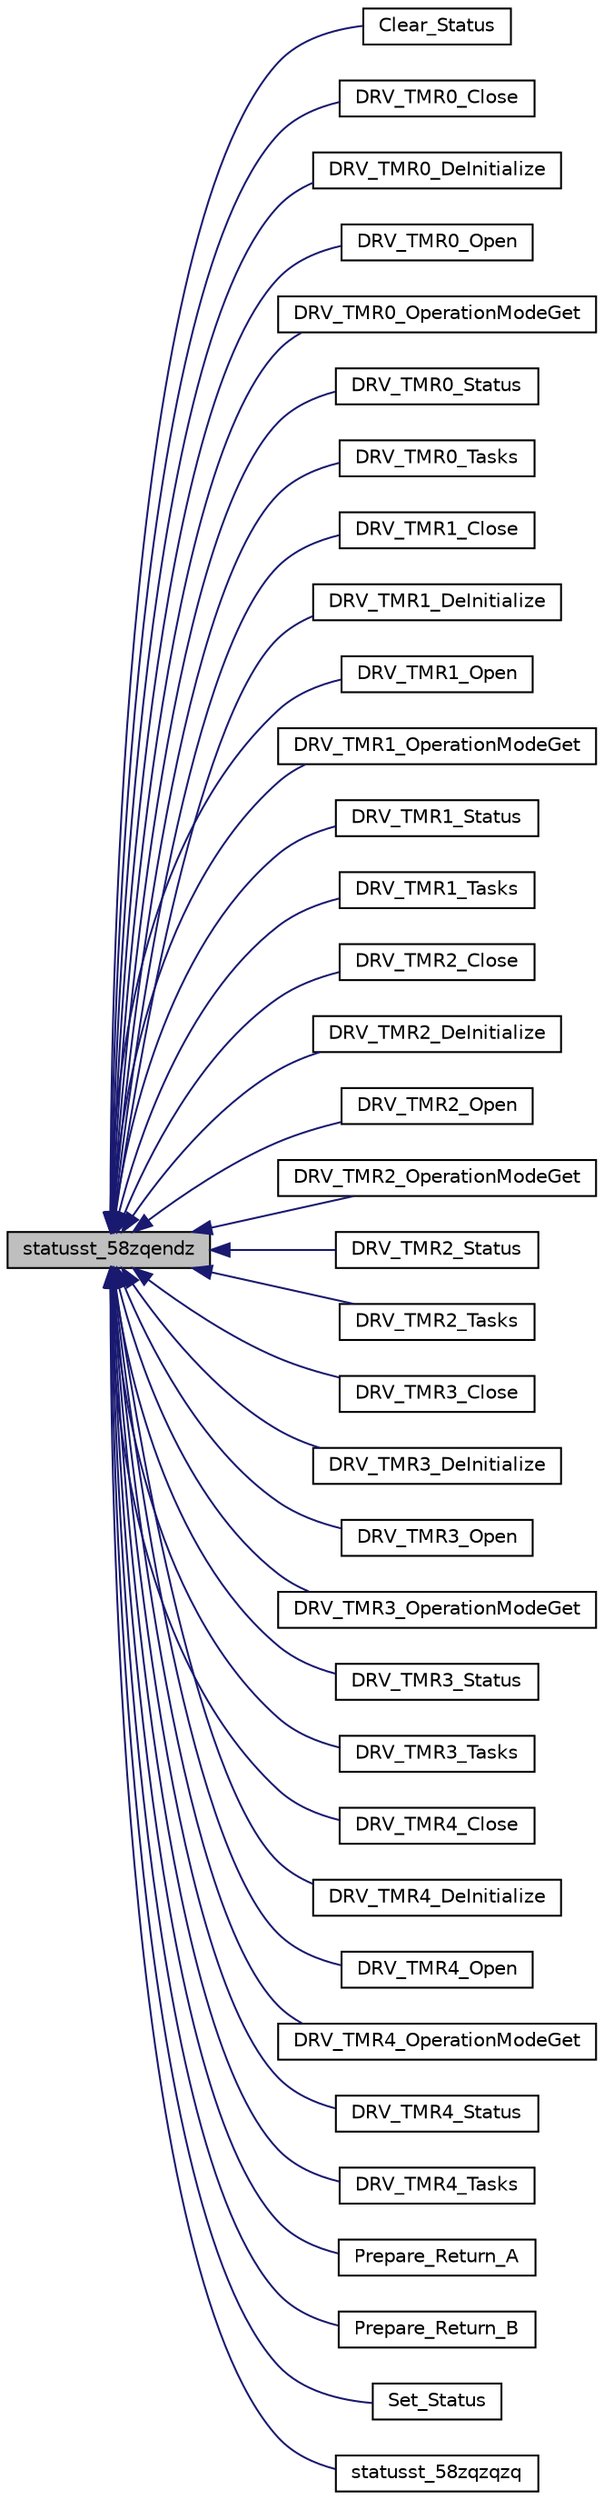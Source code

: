 digraph "statusst_58zqendz"
{
  edge [fontname="Helvetica",fontsize="10",labelfontname="Helvetica",labelfontsize="10"];
  node [fontname="Helvetica",fontsize="10",shape=record];
  rankdir="LR";
  Node1742 [label="statusst_58zqendz",height=0.2,width=0.4,color="black", fillcolor="grey75", style="filled", fontcolor="black"];
  Node1742 -> Node1743 [dir="back",color="midnightblue",fontsize="10",style="solid",fontname="Helvetica"];
  Node1743 [label="Clear_Status",height=0.2,width=0.4,color="black", fillcolor="white", style="filled",URL="$statusst_8h.html#a3a9ea2a910b701830e828a9e6d53b636"];
  Node1742 -> Node1744 [dir="back",color="midnightblue",fontsize="10",style="solid",fontname="Helvetica"];
  Node1744 [label="DRV_TMR0_Close",height=0.2,width=0.4,color="black", fillcolor="white", style="filled",URL="$inszt__statusst_8c.html#a32eae35a1e64a44969e70c746ec9cdc2"];
  Node1742 -> Node1745 [dir="back",color="midnightblue",fontsize="10",style="solid",fontname="Helvetica"];
  Node1745 [label="DRV_TMR0_DeInitialize",height=0.2,width=0.4,color="black", fillcolor="white", style="filled",URL="$inszt__statusst_8c.html#ac35e22ce2277246569aa15a0142f42de"];
  Node1742 -> Node1746 [dir="back",color="midnightblue",fontsize="10",style="solid",fontname="Helvetica"];
  Node1746 [label="DRV_TMR0_Open",height=0.2,width=0.4,color="black", fillcolor="white", style="filled",URL="$inszt__statusst_8c.html#a6185be0b1acc5308100e9c168c6d9882"];
  Node1742 -> Node1747 [dir="back",color="midnightblue",fontsize="10",style="solid",fontname="Helvetica"];
  Node1747 [label="DRV_TMR0_OperationModeGet",height=0.2,width=0.4,color="black", fillcolor="white", style="filled",URL="$inszt__statusst_8c.html#a75154e72363837310412c5f0f77ca99b"];
  Node1742 -> Node1748 [dir="back",color="midnightblue",fontsize="10",style="solid",fontname="Helvetica"];
  Node1748 [label="DRV_TMR0_Status",height=0.2,width=0.4,color="black", fillcolor="white", style="filled",URL="$inszt__statusst_8c.html#aa0b45abb3787c0b80fba63077983fda6"];
  Node1742 -> Node1749 [dir="back",color="midnightblue",fontsize="10",style="solid",fontname="Helvetica"];
  Node1749 [label="DRV_TMR0_Tasks",height=0.2,width=0.4,color="black", fillcolor="white", style="filled",URL="$inszt__statusst_8c.html#a074ed24077060483c762988f726d23e9"];
  Node1742 -> Node1750 [dir="back",color="midnightblue",fontsize="10",style="solid",fontname="Helvetica"];
  Node1750 [label="DRV_TMR1_Close",height=0.2,width=0.4,color="black", fillcolor="white", style="filled",URL="$inszt__statusst_8c.html#a6a5cde4bb2a1f040394eff6085aa1d59"];
  Node1742 -> Node1751 [dir="back",color="midnightblue",fontsize="10",style="solid",fontname="Helvetica"];
  Node1751 [label="DRV_TMR1_DeInitialize",height=0.2,width=0.4,color="black", fillcolor="white", style="filled",URL="$inszt__statusst_8c.html#abf7739f5097a1ceff5268ea070a35c9e"];
  Node1742 -> Node1752 [dir="back",color="midnightblue",fontsize="10",style="solid",fontname="Helvetica"];
  Node1752 [label="DRV_TMR1_Open",height=0.2,width=0.4,color="black", fillcolor="white", style="filled",URL="$inszt__statusst_8c.html#ac23662f1a2e62aff3d8576b4fb403b5e"];
  Node1742 -> Node1753 [dir="back",color="midnightblue",fontsize="10",style="solid",fontname="Helvetica"];
  Node1753 [label="DRV_TMR1_OperationModeGet",height=0.2,width=0.4,color="black", fillcolor="white", style="filled",URL="$inszt__statusst_8c.html#a2ddcb52c248a14db2f5d3cc2b8396b4d"];
  Node1742 -> Node1754 [dir="back",color="midnightblue",fontsize="10",style="solid",fontname="Helvetica"];
  Node1754 [label="DRV_TMR1_Status",height=0.2,width=0.4,color="black", fillcolor="white", style="filled",URL="$inszt__statusst_8c.html#af0b509a65d0cc40830845f905e72f383"];
  Node1742 -> Node1755 [dir="back",color="midnightblue",fontsize="10",style="solid",fontname="Helvetica"];
  Node1755 [label="DRV_TMR1_Tasks",height=0.2,width=0.4,color="black", fillcolor="white", style="filled",URL="$inszt__statusst_8c.html#a0c01e1083b80ad88b2bc0fae758b1f0e"];
  Node1742 -> Node1756 [dir="back",color="midnightblue",fontsize="10",style="solid",fontname="Helvetica"];
  Node1756 [label="DRV_TMR2_Close",height=0.2,width=0.4,color="black", fillcolor="white", style="filled",URL="$inszt__statusst_8c.html#a5ad44e5f36f8a566c396331e7c08c15d"];
  Node1742 -> Node1757 [dir="back",color="midnightblue",fontsize="10",style="solid",fontname="Helvetica"];
  Node1757 [label="DRV_TMR2_DeInitialize",height=0.2,width=0.4,color="black", fillcolor="white", style="filled",URL="$inszt__statusst_8c.html#a0aa800750e31f5d3aea0afcd7faa41fe"];
  Node1742 -> Node1758 [dir="back",color="midnightblue",fontsize="10",style="solid",fontname="Helvetica"];
  Node1758 [label="DRV_TMR2_Open",height=0.2,width=0.4,color="black", fillcolor="white", style="filled",URL="$inszt__statusst_8c.html#ae3ec2e7d926f1dfcf4d5b4ec3f4452b1"];
  Node1742 -> Node1759 [dir="back",color="midnightblue",fontsize="10",style="solid",fontname="Helvetica"];
  Node1759 [label="DRV_TMR2_OperationModeGet",height=0.2,width=0.4,color="black", fillcolor="white", style="filled",URL="$inszt__statusst_8c.html#aaec612bc5ca6823e226aa9e168f0f7e4"];
  Node1742 -> Node1760 [dir="back",color="midnightblue",fontsize="10",style="solid",fontname="Helvetica"];
  Node1760 [label="DRV_TMR2_Status",height=0.2,width=0.4,color="black", fillcolor="white", style="filled",URL="$inszt__statusst_8c.html#ab66021f387d5cbb3e7ab20b7718aa773"];
  Node1742 -> Node1761 [dir="back",color="midnightblue",fontsize="10",style="solid",fontname="Helvetica"];
  Node1761 [label="DRV_TMR2_Tasks",height=0.2,width=0.4,color="black", fillcolor="white", style="filled",URL="$inszt__statusst_8c.html#a4cae103296c260a0cacd0bfbb02abec6"];
  Node1742 -> Node1762 [dir="back",color="midnightblue",fontsize="10",style="solid",fontname="Helvetica"];
  Node1762 [label="DRV_TMR3_Close",height=0.2,width=0.4,color="black", fillcolor="white", style="filled",URL="$inszt__statusst_8c.html#a5dd9fa4b5c96ae83f17ed22952b3526b"];
  Node1742 -> Node1763 [dir="back",color="midnightblue",fontsize="10",style="solid",fontname="Helvetica"];
  Node1763 [label="DRV_TMR3_DeInitialize",height=0.2,width=0.4,color="black", fillcolor="white", style="filled",URL="$inszt__statusst_8c.html#a51119949a1b0dc2ade9d15cd3eef3cf9"];
  Node1742 -> Node1764 [dir="back",color="midnightblue",fontsize="10",style="solid",fontname="Helvetica"];
  Node1764 [label="DRV_TMR3_Open",height=0.2,width=0.4,color="black", fillcolor="white", style="filled",URL="$inszt__statusst_8c.html#a14def85d2721c6fe7a0f52e5da985745"];
  Node1742 -> Node1765 [dir="back",color="midnightblue",fontsize="10",style="solid",fontname="Helvetica"];
  Node1765 [label="DRV_TMR3_OperationModeGet",height=0.2,width=0.4,color="black", fillcolor="white", style="filled",URL="$inszt__statusst_8c.html#aba3d374b5742c8fed77fb9c5125906e8"];
  Node1742 -> Node1766 [dir="back",color="midnightblue",fontsize="10",style="solid",fontname="Helvetica"];
  Node1766 [label="DRV_TMR3_Status",height=0.2,width=0.4,color="black", fillcolor="white", style="filled",URL="$inszt__statusst_8c.html#ab337820f2261ee63bfbdbe91f999de92"];
  Node1742 -> Node1767 [dir="back",color="midnightblue",fontsize="10",style="solid",fontname="Helvetica"];
  Node1767 [label="DRV_TMR3_Tasks",height=0.2,width=0.4,color="black", fillcolor="white", style="filled",URL="$inszt__statusst_8c.html#ac4622292b2dab66f9b5ae9778db08478"];
  Node1742 -> Node1768 [dir="back",color="midnightblue",fontsize="10",style="solid",fontname="Helvetica"];
  Node1768 [label="DRV_TMR4_Close",height=0.2,width=0.4,color="black", fillcolor="white", style="filled",URL="$inszt__statusst_8c.html#abca98245dd4f6348cc96c19911fa2f7f"];
  Node1742 -> Node1769 [dir="back",color="midnightblue",fontsize="10",style="solid",fontname="Helvetica"];
  Node1769 [label="DRV_TMR4_DeInitialize",height=0.2,width=0.4,color="black", fillcolor="white", style="filled",URL="$inszt__statusst_8c.html#a24315793d9553d184024aea496534bc5"];
  Node1742 -> Node1770 [dir="back",color="midnightblue",fontsize="10",style="solid",fontname="Helvetica"];
  Node1770 [label="DRV_TMR4_Open",height=0.2,width=0.4,color="black", fillcolor="white", style="filled",URL="$inszt__statusst_8c.html#a6e2c39c5a9d8b23859be0e673b43b1b9"];
  Node1742 -> Node1771 [dir="back",color="midnightblue",fontsize="10",style="solid",fontname="Helvetica"];
  Node1771 [label="DRV_TMR4_OperationModeGet",height=0.2,width=0.4,color="black", fillcolor="white", style="filled",URL="$inszt__statusst_8c.html#ad47780c4b3a36ef4f64841b0106a751d"];
  Node1742 -> Node1772 [dir="back",color="midnightblue",fontsize="10",style="solid",fontname="Helvetica"];
  Node1772 [label="DRV_TMR4_Status",height=0.2,width=0.4,color="black", fillcolor="white", style="filled",URL="$inszt__statusst_8c.html#aeb55a9257642cf221bcb641b25033668"];
  Node1742 -> Node1773 [dir="back",color="midnightblue",fontsize="10",style="solid",fontname="Helvetica"];
  Node1773 [label="DRV_TMR4_Tasks",height=0.2,width=0.4,color="black", fillcolor="white", style="filled",URL="$inszt__statusst_8c.html#a97a4bb302673812056f8ad54ea70b59e"];
  Node1742 -> Node1774 [dir="back",color="midnightblue",fontsize="10",style="solid",fontname="Helvetica"];
  Node1774 [label="Prepare_Return_A",height=0.2,width=0.4,color="black", fillcolor="white", style="filled",URL="$statusst_8h.html#a0e9c19489da0b2f35029d786831aba98"];
  Node1742 -> Node1775 [dir="back",color="midnightblue",fontsize="10",style="solid",fontname="Helvetica"];
  Node1775 [label="Prepare_Return_B",height=0.2,width=0.4,color="black", fillcolor="white", style="filled",URL="$statusst_8h.html#ab840ab8e52cac36008d83ff62f7124ca"];
  Node1742 -> Node1776 [dir="back",color="midnightblue",fontsize="10",style="solid",fontname="Helvetica"];
  Node1776 [label="Set_Status",height=0.2,width=0.4,color="black", fillcolor="white", style="filled",URL="$statusst_8h.html#a0fed74420f2d99f6d100fd94494b38f6"];
  Node1742 -> Node1777 [dir="back",color="midnightblue",fontsize="10",style="solid",fontname="Helvetica"];
  Node1777 [label="statusst_58zqzqzq",height=0.2,width=0.4,color="black", fillcolor="white", style="filled",URL="$inszt__statusst_8c.html#ad7bcc43f16eaecd0736274e03fedd036"];
}
